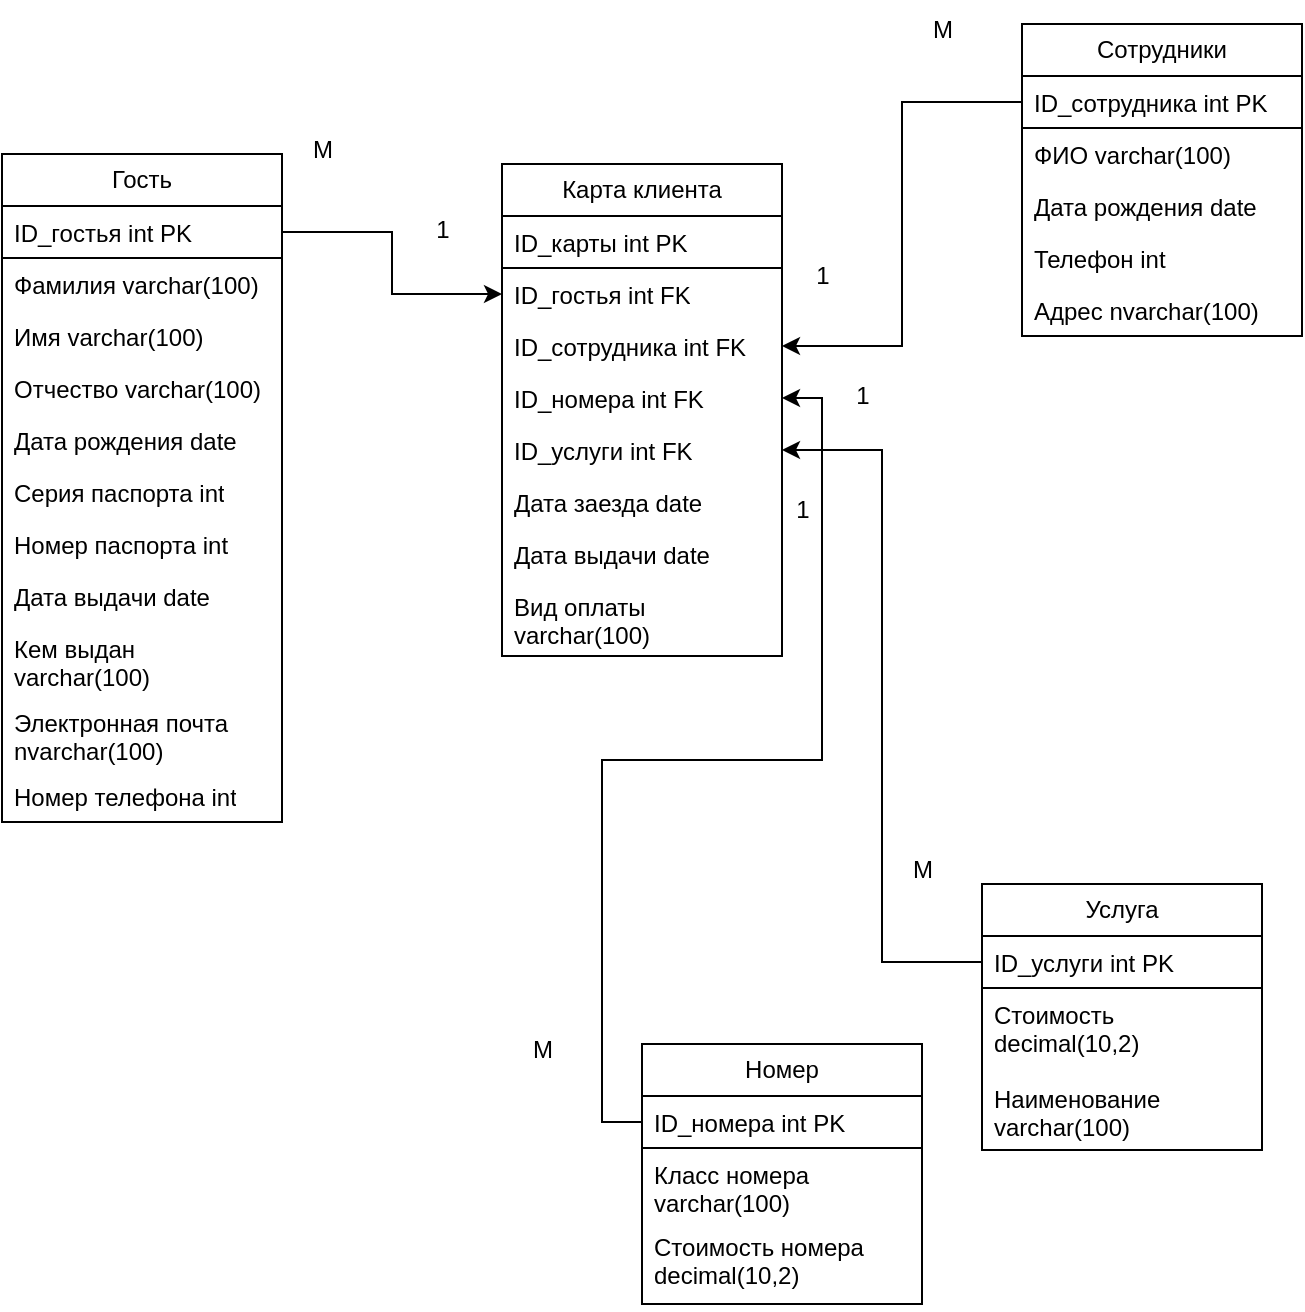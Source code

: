 <mxfile version="26.1.0">
  <diagram id="C5RBs43oDa-KdzZeNtuy" name="Page-1">
    <mxGraphModel dx="784" dy="858" grid="1" gridSize="10" guides="1" tooltips="1" connect="1" arrows="1" fold="1" page="1" pageScale="1" pageWidth="827" pageHeight="1169" math="0" shadow="0">
      <root>
        <mxCell id="WIyWlLk6GJQsqaUBKTNV-0" />
        <mxCell id="WIyWlLk6GJQsqaUBKTNV-1" parent="WIyWlLk6GJQsqaUBKTNV-0" />
        <mxCell id="YK8sUOFgEX9v63C52aDw-1" value="Гость" style="swimlane;fontStyle=0;childLayout=stackLayout;horizontal=1;startSize=26;fillColor=none;horizontalStack=0;resizeParent=1;resizeParentMax=0;resizeLast=0;collapsible=1;marginBottom=0;whiteSpace=wrap;html=1;" vertex="1" parent="WIyWlLk6GJQsqaUBKTNV-1">
          <mxGeometry x="160" y="585" width="140" height="334" as="geometry" />
        </mxCell>
        <mxCell id="YK8sUOFgEX9v63C52aDw-2" value="ID_гостья int PK" style="text;strokeColor=default;fillColor=none;align=left;verticalAlign=top;spacingLeft=4;spacingRight=4;overflow=hidden;rotatable=0;points=[[0,0.5],[1,0.5]];portConstraint=eastwest;whiteSpace=wrap;html=1;" vertex="1" parent="YK8sUOFgEX9v63C52aDw-1">
          <mxGeometry y="26" width="140" height="26" as="geometry" />
        </mxCell>
        <mxCell id="YK8sUOFgEX9v63C52aDw-3" value="Фамилия varchar(100)" style="text;strokeColor=none;fillColor=none;align=left;verticalAlign=top;spacingLeft=4;spacingRight=4;overflow=hidden;rotatable=0;points=[[0,0.5],[1,0.5]];portConstraint=eastwest;whiteSpace=wrap;html=1;" vertex="1" parent="YK8sUOFgEX9v63C52aDw-1">
          <mxGeometry y="52" width="140" height="26" as="geometry" />
        </mxCell>
        <mxCell id="YK8sUOFgEX9v63C52aDw-4" value="Имя varchar(100)" style="text;strokeColor=none;fillColor=none;align=left;verticalAlign=top;spacingLeft=4;spacingRight=4;overflow=hidden;rotatable=0;points=[[0,0.5],[1,0.5]];portConstraint=eastwest;whiteSpace=wrap;html=1;" vertex="1" parent="YK8sUOFgEX9v63C52aDw-1">
          <mxGeometry y="78" width="140" height="26" as="geometry" />
        </mxCell>
        <mxCell id="YK8sUOFgEX9v63C52aDw-26" value="Отчество varchar(100)" style="text;strokeColor=none;fillColor=none;align=left;verticalAlign=top;spacingLeft=4;spacingRight=4;overflow=hidden;rotatable=0;points=[[0,0.5],[1,0.5]];portConstraint=eastwest;whiteSpace=wrap;html=1;" vertex="1" parent="YK8sUOFgEX9v63C52aDw-1">
          <mxGeometry y="104" width="140" height="26" as="geometry" />
        </mxCell>
        <mxCell id="YK8sUOFgEX9v63C52aDw-27" value="Дата рождения date" style="text;strokeColor=none;fillColor=none;align=left;verticalAlign=top;spacingLeft=4;spacingRight=4;overflow=hidden;rotatable=0;points=[[0,0.5],[1,0.5]];portConstraint=eastwest;whiteSpace=wrap;html=1;" vertex="1" parent="YK8sUOFgEX9v63C52aDw-1">
          <mxGeometry y="130" width="140" height="26" as="geometry" />
        </mxCell>
        <mxCell id="YK8sUOFgEX9v63C52aDw-28" value="Серия паспорта int" style="text;strokeColor=none;fillColor=none;align=left;verticalAlign=top;spacingLeft=4;spacingRight=4;overflow=hidden;rotatable=0;points=[[0,0.5],[1,0.5]];portConstraint=eastwest;whiteSpace=wrap;html=1;" vertex="1" parent="YK8sUOFgEX9v63C52aDw-1">
          <mxGeometry y="156" width="140" height="26" as="geometry" />
        </mxCell>
        <mxCell id="YK8sUOFgEX9v63C52aDw-29" value="Номер паспорта int" style="text;strokeColor=none;fillColor=none;align=left;verticalAlign=top;spacingLeft=4;spacingRight=4;overflow=hidden;rotatable=0;points=[[0,0.5],[1,0.5]];portConstraint=eastwest;whiteSpace=wrap;html=1;" vertex="1" parent="YK8sUOFgEX9v63C52aDw-1">
          <mxGeometry y="182" width="140" height="26" as="geometry" />
        </mxCell>
        <mxCell id="YK8sUOFgEX9v63C52aDw-30" value="Дата выдачи date" style="text;strokeColor=none;fillColor=none;align=left;verticalAlign=top;spacingLeft=4;spacingRight=4;overflow=hidden;rotatable=0;points=[[0,0.5],[1,0.5]];portConstraint=eastwest;whiteSpace=wrap;html=1;" vertex="1" parent="YK8sUOFgEX9v63C52aDw-1">
          <mxGeometry y="208" width="140" height="26" as="geometry" />
        </mxCell>
        <mxCell id="YK8sUOFgEX9v63C52aDw-31" value="Кем выдан varchar(100)" style="text;strokeColor=none;fillColor=none;align=left;verticalAlign=top;spacingLeft=4;spacingRight=4;overflow=hidden;rotatable=0;points=[[0,0.5],[1,0.5]];portConstraint=eastwest;whiteSpace=wrap;html=1;" vertex="1" parent="YK8sUOFgEX9v63C52aDw-1">
          <mxGeometry y="234" width="140" height="37" as="geometry" />
        </mxCell>
        <mxCell id="YK8sUOFgEX9v63C52aDw-33" value="Электронная почта nvarchar(100)" style="text;strokeColor=none;fillColor=none;align=left;verticalAlign=top;spacingLeft=4;spacingRight=4;overflow=hidden;rotatable=0;points=[[0,0.5],[1,0.5]];portConstraint=eastwest;whiteSpace=wrap;html=1;" vertex="1" parent="YK8sUOFgEX9v63C52aDw-1">
          <mxGeometry y="271" width="140" height="37" as="geometry" />
        </mxCell>
        <mxCell id="YK8sUOFgEX9v63C52aDw-32" value="Номер телефона int" style="text;strokeColor=none;fillColor=none;align=left;verticalAlign=top;spacingLeft=4;spacingRight=4;overflow=hidden;rotatable=0;points=[[0,0.5],[1,0.5]];portConstraint=eastwest;whiteSpace=wrap;html=1;" vertex="1" parent="YK8sUOFgEX9v63C52aDw-1">
          <mxGeometry y="308" width="140" height="26" as="geometry" />
        </mxCell>
        <mxCell id="YK8sUOFgEX9v63C52aDw-5" value="Карта клиента" style="swimlane;fontStyle=0;childLayout=stackLayout;horizontal=1;startSize=26;fillColor=none;horizontalStack=0;resizeParent=1;resizeParentMax=0;resizeLast=0;collapsible=1;marginBottom=0;whiteSpace=wrap;html=1;" vertex="1" parent="WIyWlLk6GJQsqaUBKTNV-1">
          <mxGeometry x="410" y="590" width="140" height="246" as="geometry" />
        </mxCell>
        <mxCell id="YK8sUOFgEX9v63C52aDw-6" value="ID_карты int PK" style="text;strokeColor=default;fillColor=none;align=left;verticalAlign=top;spacingLeft=4;spacingRight=4;overflow=hidden;rotatable=0;points=[[0,0.5],[1,0.5]];portConstraint=eastwest;whiteSpace=wrap;html=1;" vertex="1" parent="YK8sUOFgEX9v63C52aDw-5">
          <mxGeometry y="26" width="140" height="26" as="geometry" />
        </mxCell>
        <mxCell id="YK8sUOFgEX9v63C52aDw-7" value="ID_гостья int FK" style="text;strokeColor=none;fillColor=none;align=left;verticalAlign=top;spacingLeft=4;spacingRight=4;overflow=hidden;rotatable=0;points=[[0,0.5],[1,0.5]];portConstraint=eastwest;whiteSpace=wrap;html=1;" vertex="1" parent="YK8sUOFgEX9v63C52aDw-5">
          <mxGeometry y="52" width="140" height="26" as="geometry" />
        </mxCell>
        <mxCell id="YK8sUOFgEX9v63C52aDw-40" value="ID_сотрудника int FK" style="text;strokeColor=none;fillColor=none;align=left;verticalAlign=top;spacingLeft=4;spacingRight=4;overflow=hidden;rotatable=0;points=[[0,0.5],[1,0.5]];portConstraint=eastwest;whiteSpace=wrap;html=1;" vertex="1" parent="YK8sUOFgEX9v63C52aDw-5">
          <mxGeometry y="78" width="140" height="26" as="geometry" />
        </mxCell>
        <mxCell id="YK8sUOFgEX9v63C52aDw-8" value="ID_номера int FK" style="text;strokeColor=none;fillColor=none;align=left;verticalAlign=top;spacingLeft=4;spacingRight=4;overflow=hidden;rotatable=0;points=[[0,0.5],[1,0.5]];portConstraint=eastwest;whiteSpace=wrap;html=1;" vertex="1" parent="YK8sUOFgEX9v63C52aDw-5">
          <mxGeometry y="104" width="140" height="26" as="geometry" />
        </mxCell>
        <mxCell id="YK8sUOFgEX9v63C52aDw-38" value="ID_услуги int FK" style="text;strokeColor=none;fillColor=none;align=left;verticalAlign=top;spacingLeft=4;spacingRight=4;overflow=hidden;rotatable=0;points=[[0,0.5],[1,0.5]];portConstraint=eastwest;whiteSpace=wrap;html=1;" vertex="1" parent="YK8sUOFgEX9v63C52aDw-5">
          <mxGeometry y="130" width="140" height="26" as="geometry" />
        </mxCell>
        <mxCell id="YK8sUOFgEX9v63C52aDw-23" value="Дата заезда date" style="text;strokeColor=none;fillColor=none;align=left;verticalAlign=top;spacingLeft=4;spacingRight=4;overflow=hidden;rotatable=0;points=[[0,0.5],[1,0.5]];portConstraint=eastwest;whiteSpace=wrap;html=1;" vertex="1" parent="YK8sUOFgEX9v63C52aDw-5">
          <mxGeometry y="156" width="140" height="26" as="geometry" />
        </mxCell>
        <mxCell id="YK8sUOFgEX9v63C52aDw-24" value="Дата выдачи date" style="text;strokeColor=none;fillColor=none;align=left;verticalAlign=top;spacingLeft=4;spacingRight=4;overflow=hidden;rotatable=0;points=[[0,0.5],[1,0.5]];portConstraint=eastwest;whiteSpace=wrap;html=1;" vertex="1" parent="YK8sUOFgEX9v63C52aDw-5">
          <mxGeometry y="182" width="140" height="26" as="geometry" />
        </mxCell>
        <mxCell id="YK8sUOFgEX9v63C52aDw-25" value="Вид оплаты varchar(100)" style="text;strokeColor=none;fillColor=none;align=left;verticalAlign=top;spacingLeft=4;spacingRight=4;overflow=hidden;rotatable=0;points=[[0,0.5],[1,0.5]];portConstraint=eastwest;whiteSpace=wrap;html=1;" vertex="1" parent="YK8sUOFgEX9v63C52aDw-5">
          <mxGeometry y="208" width="140" height="38" as="geometry" />
        </mxCell>
        <mxCell id="YK8sUOFgEX9v63C52aDw-9" value="Сотрудники" style="swimlane;fontStyle=0;childLayout=stackLayout;horizontal=1;startSize=26;fillColor=none;horizontalStack=0;resizeParent=1;resizeParentMax=0;resizeLast=0;collapsible=1;marginBottom=0;whiteSpace=wrap;html=1;" vertex="1" parent="WIyWlLk6GJQsqaUBKTNV-1">
          <mxGeometry x="670" y="520" width="140" height="156" as="geometry" />
        </mxCell>
        <mxCell id="YK8sUOFgEX9v63C52aDw-10" value="ID_сотрудника int PK" style="text;strokeColor=default;fillColor=none;align=left;verticalAlign=top;spacingLeft=4;spacingRight=4;overflow=hidden;rotatable=0;points=[[0,0.5],[1,0.5]];portConstraint=eastwest;whiteSpace=wrap;html=1;" vertex="1" parent="YK8sUOFgEX9v63C52aDw-9">
          <mxGeometry y="26" width="140" height="26" as="geometry" />
        </mxCell>
        <mxCell id="YK8sUOFgEX9v63C52aDw-11" value="ФИО varchar(100)" style="text;strokeColor=none;fillColor=none;align=left;verticalAlign=top;spacingLeft=4;spacingRight=4;overflow=hidden;rotatable=0;points=[[0,0.5],[1,0.5]];portConstraint=eastwest;whiteSpace=wrap;html=1;" vertex="1" parent="YK8sUOFgEX9v63C52aDw-9">
          <mxGeometry y="52" width="140" height="26" as="geometry" />
        </mxCell>
        <mxCell id="YK8sUOFgEX9v63C52aDw-12" value="Дата рождения date" style="text;strokeColor=none;fillColor=none;align=left;verticalAlign=top;spacingLeft=4;spacingRight=4;overflow=hidden;rotatable=0;points=[[0,0.5],[1,0.5]];portConstraint=eastwest;whiteSpace=wrap;html=1;" vertex="1" parent="YK8sUOFgEX9v63C52aDw-9">
          <mxGeometry y="78" width="140" height="26" as="geometry" />
        </mxCell>
        <mxCell id="YK8sUOFgEX9v63C52aDw-21" value="Телефон int" style="text;strokeColor=none;fillColor=none;align=left;verticalAlign=top;spacingLeft=4;spacingRight=4;overflow=hidden;rotatable=0;points=[[0,0.5],[1,0.5]];portConstraint=eastwest;whiteSpace=wrap;html=1;" vertex="1" parent="YK8sUOFgEX9v63C52aDw-9">
          <mxGeometry y="104" width="140" height="26" as="geometry" />
        </mxCell>
        <mxCell id="YK8sUOFgEX9v63C52aDw-22" value="Адрес nvarchar(100)" style="text;strokeColor=none;fillColor=none;align=left;verticalAlign=top;spacingLeft=4;spacingRight=4;overflow=hidden;rotatable=0;points=[[0,0.5],[1,0.5]];portConstraint=eastwest;whiteSpace=wrap;html=1;" vertex="1" parent="YK8sUOFgEX9v63C52aDw-9">
          <mxGeometry y="130" width="140" height="26" as="geometry" />
        </mxCell>
        <mxCell id="YK8sUOFgEX9v63C52aDw-13" value="Номер" style="swimlane;fontStyle=0;childLayout=stackLayout;horizontal=1;startSize=26;fillColor=none;horizontalStack=0;resizeParent=1;resizeParentMax=0;resizeLast=0;collapsible=1;marginBottom=0;whiteSpace=wrap;html=1;" vertex="1" parent="WIyWlLk6GJQsqaUBKTNV-1">
          <mxGeometry x="480" y="1030" width="140" height="130" as="geometry" />
        </mxCell>
        <mxCell id="YK8sUOFgEX9v63C52aDw-14" value="ID_номера int PK" style="text;strokeColor=default;fillColor=none;align=left;verticalAlign=top;spacingLeft=4;spacingRight=4;overflow=hidden;rotatable=0;points=[[0,0.5],[1,0.5]];portConstraint=eastwest;whiteSpace=wrap;html=1;" vertex="1" parent="YK8sUOFgEX9v63C52aDw-13">
          <mxGeometry y="26" width="140" height="26" as="geometry" />
        </mxCell>
        <mxCell id="YK8sUOFgEX9v63C52aDw-15" value="Класс номера varchar(100)" style="text;strokeColor=none;fillColor=none;align=left;verticalAlign=top;spacingLeft=4;spacingRight=4;overflow=hidden;rotatable=0;points=[[0,0.5],[1,0.5]];portConstraint=eastwest;whiteSpace=wrap;html=1;" vertex="1" parent="YK8sUOFgEX9v63C52aDw-13">
          <mxGeometry y="52" width="140" height="36" as="geometry" />
        </mxCell>
        <mxCell id="YK8sUOFgEX9v63C52aDw-16" value="Стоимость номера decimal(10,2)" style="text;strokeColor=none;fillColor=none;align=left;verticalAlign=top;spacingLeft=4;spacingRight=4;overflow=hidden;rotatable=0;points=[[0,0.5],[1,0.5]];portConstraint=eastwest;whiteSpace=wrap;html=1;" vertex="1" parent="YK8sUOFgEX9v63C52aDw-13">
          <mxGeometry y="88" width="140" height="42" as="geometry" />
        </mxCell>
        <mxCell id="YK8sUOFgEX9v63C52aDw-17" value="Услуга" style="swimlane;fontStyle=0;childLayout=stackLayout;horizontal=1;startSize=26;fillColor=none;horizontalStack=0;resizeParent=1;resizeParentMax=0;resizeLast=0;collapsible=1;marginBottom=0;whiteSpace=wrap;html=1;" vertex="1" parent="WIyWlLk6GJQsqaUBKTNV-1">
          <mxGeometry x="650" y="950" width="140" height="133" as="geometry" />
        </mxCell>
        <mxCell id="YK8sUOFgEX9v63C52aDw-18" value="ID_услуги int PK" style="text;strokeColor=default;fillColor=none;align=left;verticalAlign=top;spacingLeft=4;spacingRight=4;overflow=hidden;rotatable=0;points=[[0,0.5],[1,0.5]];portConstraint=eastwest;whiteSpace=wrap;html=1;" vertex="1" parent="YK8sUOFgEX9v63C52aDw-17">
          <mxGeometry y="26" width="140" height="26" as="geometry" />
        </mxCell>
        <mxCell id="YK8sUOFgEX9v63C52aDw-19" value="Стоимость decimal(10,2)" style="text;strokeColor=none;fillColor=none;align=left;verticalAlign=top;spacingLeft=4;spacingRight=4;overflow=hidden;rotatable=0;points=[[0,0.5],[1,0.5]];portConstraint=eastwest;whiteSpace=wrap;html=1;" vertex="1" parent="YK8sUOFgEX9v63C52aDw-17">
          <mxGeometry y="52" width="140" height="42" as="geometry" />
        </mxCell>
        <mxCell id="YK8sUOFgEX9v63C52aDw-20" value="Наименование varchar(100)" style="text;strokeColor=none;fillColor=none;align=left;verticalAlign=top;spacingLeft=4;spacingRight=4;overflow=hidden;rotatable=0;points=[[0,0.5],[1,0.5]];portConstraint=eastwest;whiteSpace=wrap;html=1;" vertex="1" parent="YK8sUOFgEX9v63C52aDw-17">
          <mxGeometry y="94" width="140" height="39" as="geometry" />
        </mxCell>
        <mxCell id="YK8sUOFgEX9v63C52aDw-34" style="edgeStyle=orthogonalEdgeStyle;rounded=0;orthogonalLoop=1;jettySize=auto;html=1;entryX=0;entryY=0.5;entryDx=0;entryDy=0;" edge="1" parent="WIyWlLk6GJQsqaUBKTNV-1" source="YK8sUOFgEX9v63C52aDw-2" target="YK8sUOFgEX9v63C52aDw-7">
          <mxGeometry relative="1" as="geometry" />
        </mxCell>
        <mxCell id="YK8sUOFgEX9v63C52aDw-37" style="edgeStyle=orthogonalEdgeStyle;rounded=0;orthogonalLoop=1;jettySize=auto;html=1;exitX=0;exitY=0.5;exitDx=0;exitDy=0;" edge="1" parent="WIyWlLk6GJQsqaUBKTNV-1" source="YK8sUOFgEX9v63C52aDw-14" target="YK8sUOFgEX9v63C52aDw-8">
          <mxGeometry relative="1" as="geometry" />
        </mxCell>
        <mxCell id="YK8sUOFgEX9v63C52aDw-39" style="edgeStyle=orthogonalEdgeStyle;rounded=0;orthogonalLoop=1;jettySize=auto;html=1;exitX=0;exitY=0.5;exitDx=0;exitDy=0;" edge="1" parent="WIyWlLk6GJQsqaUBKTNV-1" source="YK8sUOFgEX9v63C52aDw-18" target="YK8sUOFgEX9v63C52aDw-38">
          <mxGeometry relative="1" as="geometry" />
        </mxCell>
        <mxCell id="YK8sUOFgEX9v63C52aDw-41" style="edgeStyle=orthogonalEdgeStyle;rounded=0;orthogonalLoop=1;jettySize=auto;html=1;exitX=0;exitY=0.5;exitDx=0;exitDy=0;entryX=1;entryY=0.5;entryDx=0;entryDy=0;" edge="1" parent="WIyWlLk6GJQsqaUBKTNV-1" source="YK8sUOFgEX9v63C52aDw-10" target="YK8sUOFgEX9v63C52aDw-40">
          <mxGeometry relative="1" as="geometry" />
        </mxCell>
        <mxCell id="YK8sUOFgEX9v63C52aDw-42" value="M" style="text;html=1;align=center;verticalAlign=middle;resizable=0;points=[];autosize=1;strokeColor=none;fillColor=none;" vertex="1" parent="WIyWlLk6GJQsqaUBKTNV-1">
          <mxGeometry x="415" y="1018" width="30" height="30" as="geometry" />
        </mxCell>
        <mxCell id="YK8sUOFgEX9v63C52aDw-43" value="M" style="text;html=1;align=center;verticalAlign=middle;resizable=0;points=[];autosize=1;strokeColor=none;fillColor=none;" vertex="1" parent="WIyWlLk6GJQsqaUBKTNV-1">
          <mxGeometry x="605" y="928" width="30" height="30" as="geometry" />
        </mxCell>
        <mxCell id="YK8sUOFgEX9v63C52aDw-44" value="M" style="text;html=1;align=center;verticalAlign=middle;resizable=0;points=[];autosize=1;strokeColor=none;fillColor=none;" vertex="1" parent="WIyWlLk6GJQsqaUBKTNV-1">
          <mxGeometry x="615" y="508" width="30" height="30" as="geometry" />
        </mxCell>
        <mxCell id="YK8sUOFgEX9v63C52aDw-45" value="M" style="text;html=1;align=center;verticalAlign=middle;resizable=0;points=[];autosize=1;strokeColor=none;fillColor=none;" vertex="1" parent="WIyWlLk6GJQsqaUBKTNV-1">
          <mxGeometry x="305" y="568" width="30" height="30" as="geometry" />
        </mxCell>
        <mxCell id="YK8sUOFgEX9v63C52aDw-46" value="1&lt;div&gt;&lt;br&gt;&lt;/div&gt;" style="text;html=1;align=center;verticalAlign=middle;resizable=0;points=[];autosize=1;strokeColor=none;fillColor=none;" vertex="1" parent="WIyWlLk6GJQsqaUBKTNV-1">
          <mxGeometry x="555" y="633" width="30" height="40" as="geometry" />
        </mxCell>
        <mxCell id="YK8sUOFgEX9v63C52aDw-47" value="1&lt;div&gt;&lt;br&gt;&lt;/div&gt;" style="text;html=1;align=center;verticalAlign=middle;resizable=0;points=[];autosize=1;strokeColor=none;fillColor=none;" vertex="1" parent="WIyWlLk6GJQsqaUBKTNV-1">
          <mxGeometry x="575" y="693" width="30" height="40" as="geometry" />
        </mxCell>
        <mxCell id="YK8sUOFgEX9v63C52aDw-48" value="1" style="text;html=1;align=center;verticalAlign=middle;resizable=0;points=[];autosize=1;strokeColor=none;fillColor=none;" vertex="1" parent="WIyWlLk6GJQsqaUBKTNV-1">
          <mxGeometry x="545" y="748" width="30" height="30" as="geometry" />
        </mxCell>
        <mxCell id="YK8sUOFgEX9v63C52aDw-49" value="1" style="text;html=1;align=center;verticalAlign=middle;resizable=0;points=[];autosize=1;strokeColor=none;fillColor=none;" vertex="1" parent="WIyWlLk6GJQsqaUBKTNV-1">
          <mxGeometry x="365" y="608" width="30" height="30" as="geometry" />
        </mxCell>
      </root>
    </mxGraphModel>
  </diagram>
</mxfile>

